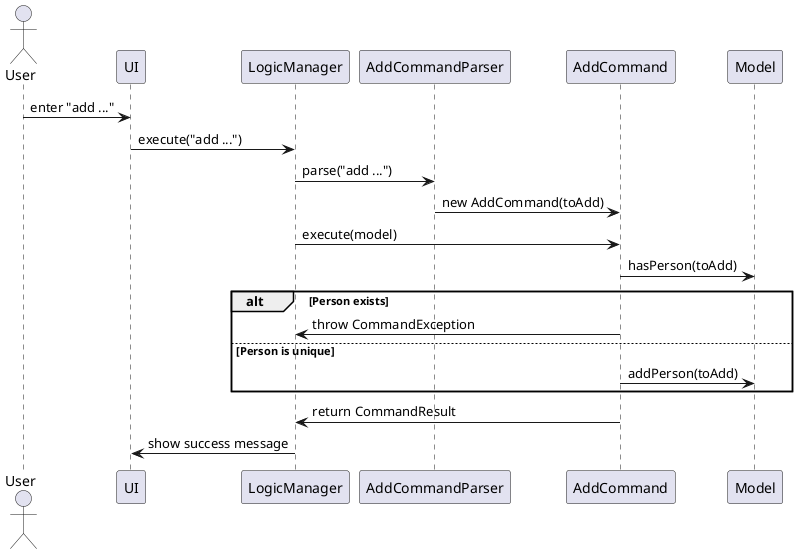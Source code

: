 @startuml
actor User
participant UI
participant LogicManager
participant AddCommandParser
participant AddCommand
participant Model

User -> UI : enter "add ..."
UI -> LogicManager : execute("add ...")
LogicManager -> AddCommandParser : parse("add ...")
AddCommandParser -> AddCommand : new AddCommand(toAdd)
LogicManager -> AddCommand : execute(model)
AddCommand -> Model : hasPerson(toAdd)
alt Person exists
    AddCommand -> LogicManager : throw CommandException
else Person is unique
    AddCommand -> Model : addPerson(toAdd)
end
AddCommand -> LogicManager : return CommandResult
LogicManager -> UI : show success message
@enduml
